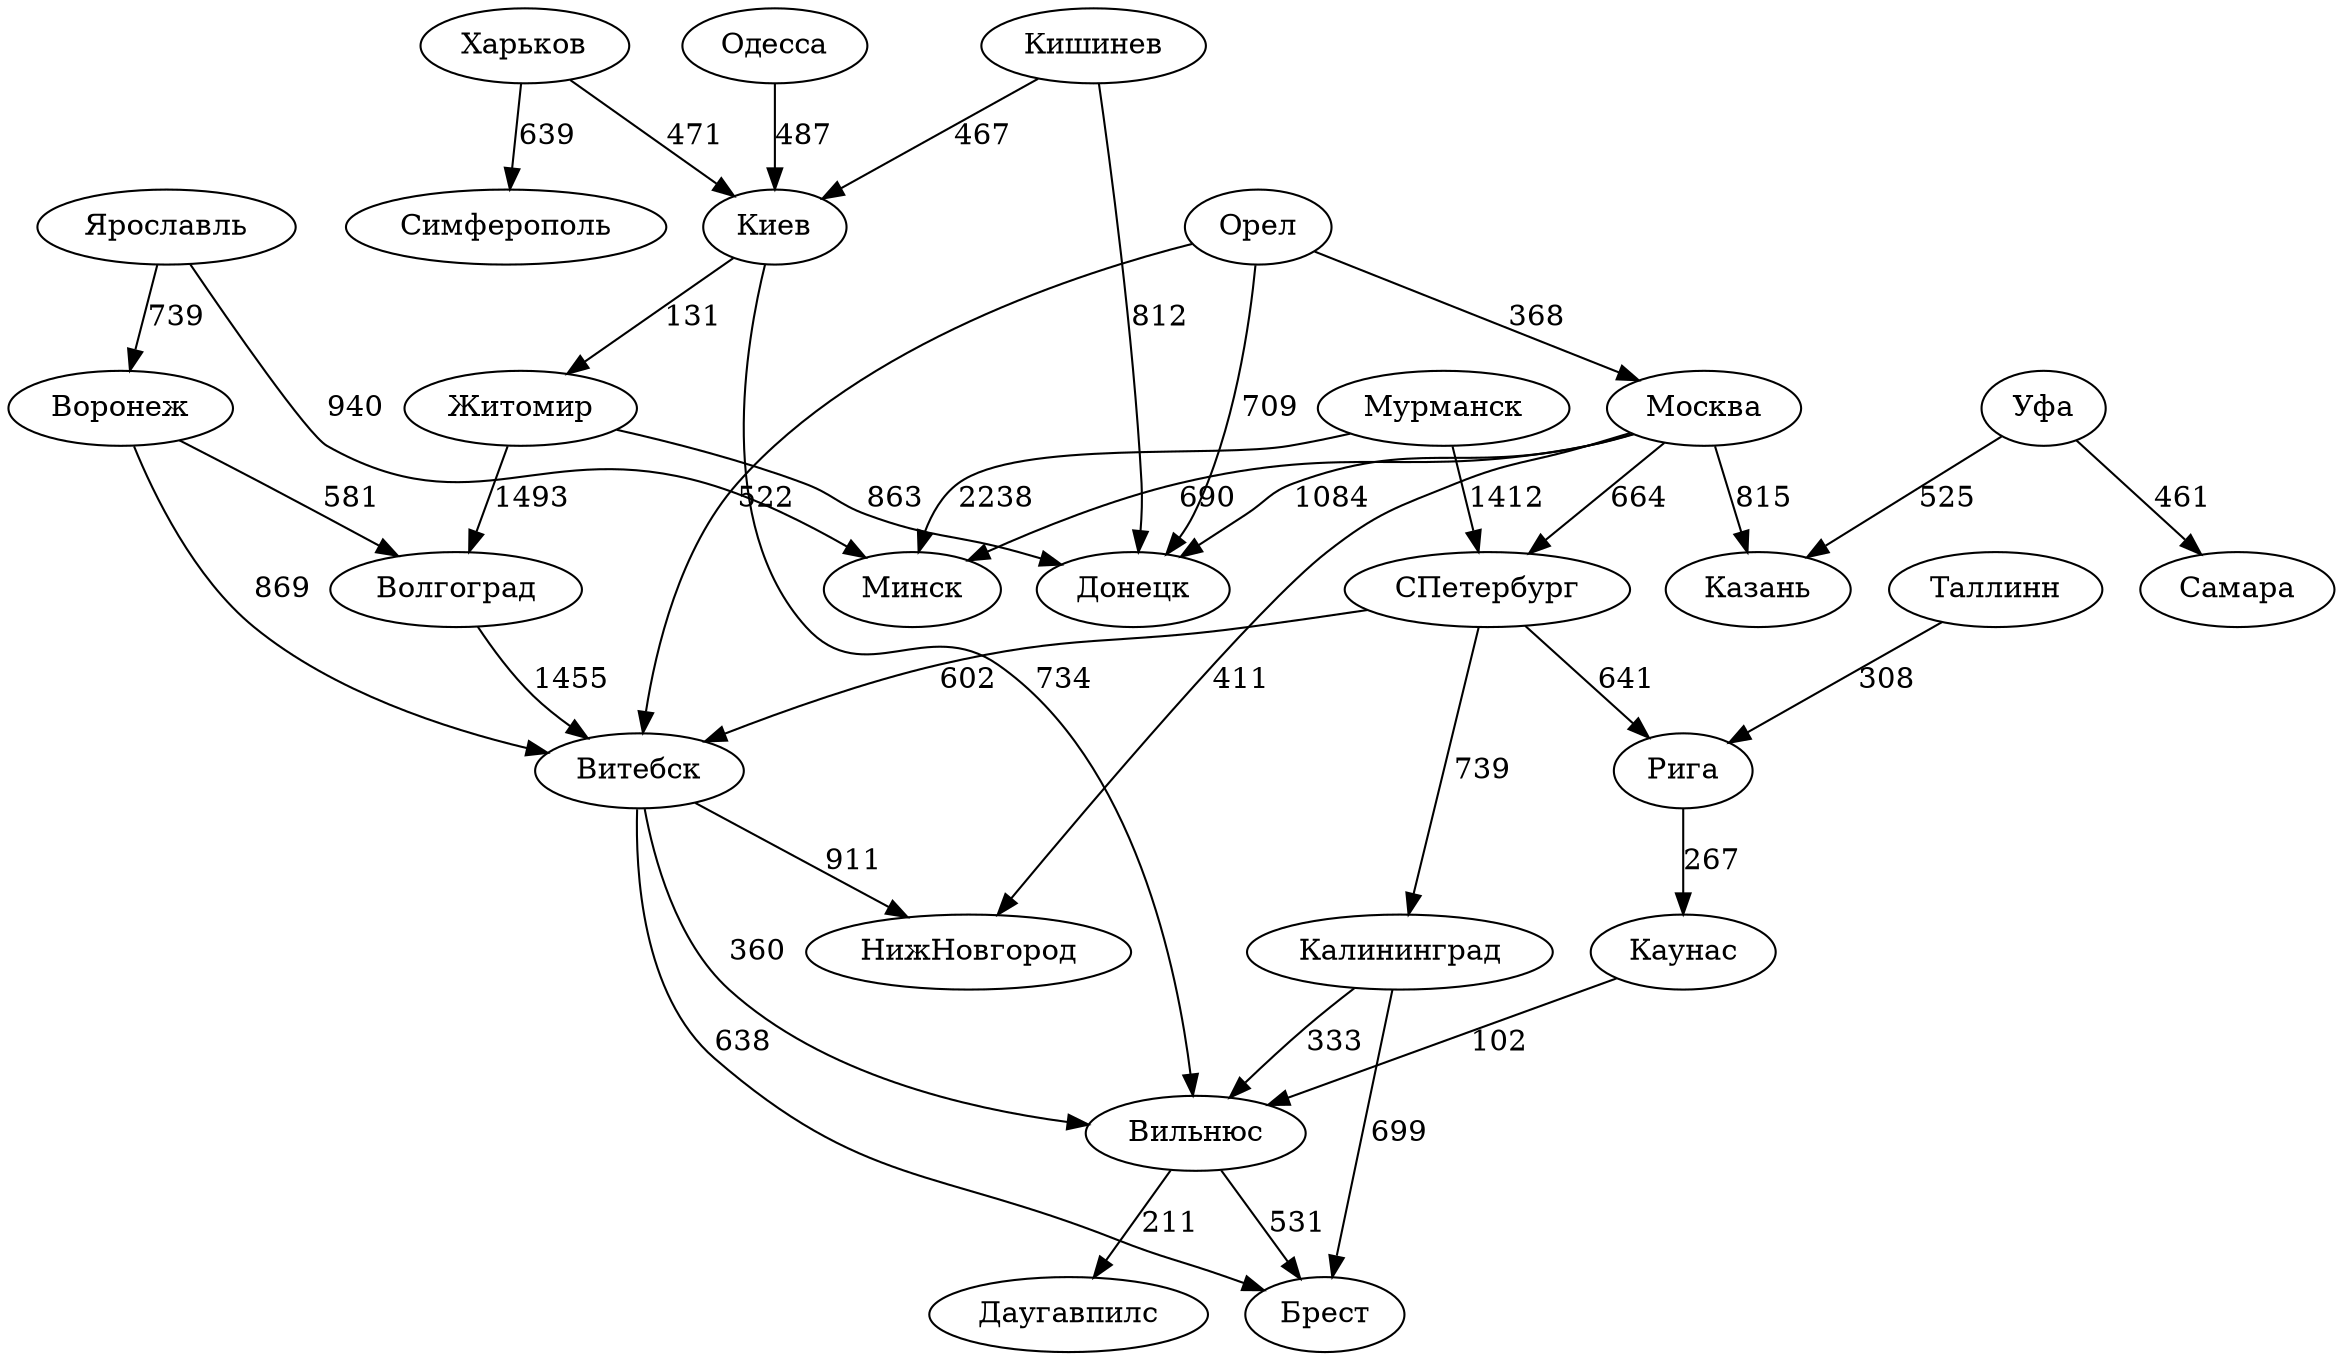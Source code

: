 digraph {
Вильнюс -> Брест [label=531];
Витебск -> Брест [label=638];
Витебск -> Вильнюс [label=360];
Воронеж -> Витебск [label=869];
Воронеж -> Волгоград [label=581];
Волгоград -> Витебск [label=1455];
Витебск -> НижНовгород [label=911];
Вильнюс -> Даугавпилс [label=211];
Калининград -> Брест [label=699];
Калининград -> Вильнюс [label=333];
Каунас -> Вильнюс [label=102];
Киев -> Вильнюс [label=734];
Киев -> Житомир [label=131];
Житомир -> Донецк [label=863]; 
Житомир -> Волгоград [label=1493];
Кишинев -> Киев [label=467];
Кишинев -> Донецк [label=812];
СПетербург -> Витебск [label=602];
СПетербург -> Калининград [label=739];
СПетербург -> Рига [label=641];
Москва -> Казань [label=815];
Москва -> НижНовгород [label=411];
Москва -> Минск [label=690];
Москва -> Донецк [label=1084];
Москва -> СПетербург [label=664];
Мурманск -> СПетербург [label=1412];
Мурманск -> Минск [label=2238];
Орел -> Витебск [label=522];
Орел -> Донецк [label=709];
Орел -> Москва [label=368];
Одесса -> Киев [label=487];
Рига -> Каунас [label=267];
Таллинн -> Рига [label=308];
Харьков -> Киев [label=471];
Харьков -> Симферополь [label=639];
Ярославль -> Воронеж [label=739];
Ярославль -> Минск [label=940];
Уфа -> Казань [label=525];
Уфа -> Самара [label=461];
}